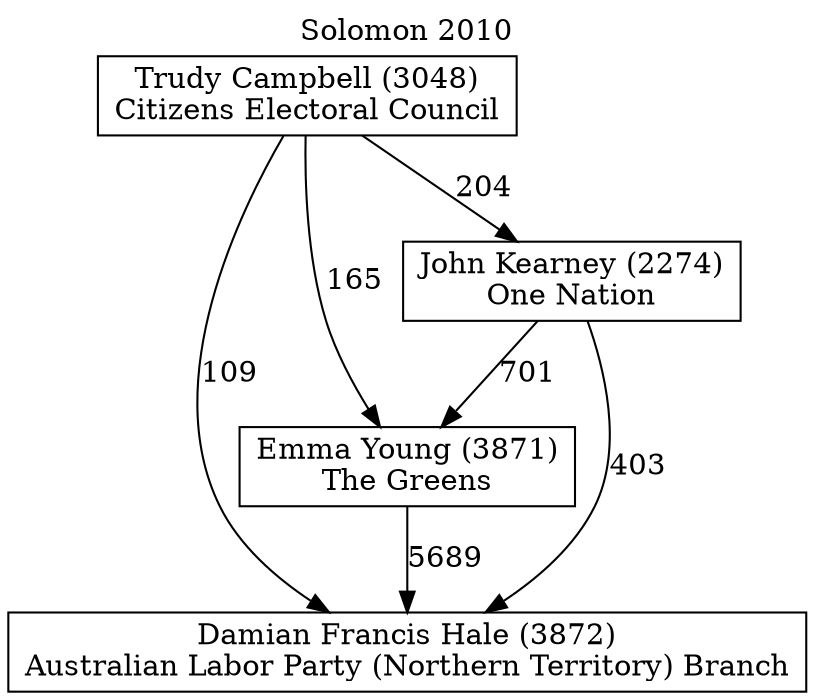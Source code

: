 // House preference flow
digraph "Damian Francis Hale (3872)_Solomon_2010" {
	graph [label="Solomon 2010" labelloc=t mclimit=10]
	node [shape=box]
	"Damian Francis Hale (3872)" [label="Damian Francis Hale (3872)
Australian Labor Party (Northern Territory) Branch"]
	"Emma Young (3871)" [label="Emma Young (3871)
The Greens"]
	"John Kearney (2274)" [label="John Kearney (2274)
One Nation"]
	"Trudy Campbell (3048)" [label="Trudy Campbell (3048)
Citizens Electoral Council"]
	"Emma Young (3871)" -> "Damian Francis Hale (3872)" [label=5689]
	"John Kearney (2274)" -> "Emma Young (3871)" [label=701]
	"Trudy Campbell (3048)" -> "John Kearney (2274)" [label=204]
	"John Kearney (2274)" -> "Damian Francis Hale (3872)" [label=403]
	"Trudy Campbell (3048)" -> "Damian Francis Hale (3872)" [label=109]
	"Trudy Campbell (3048)" -> "Emma Young (3871)" [label=165]
}
